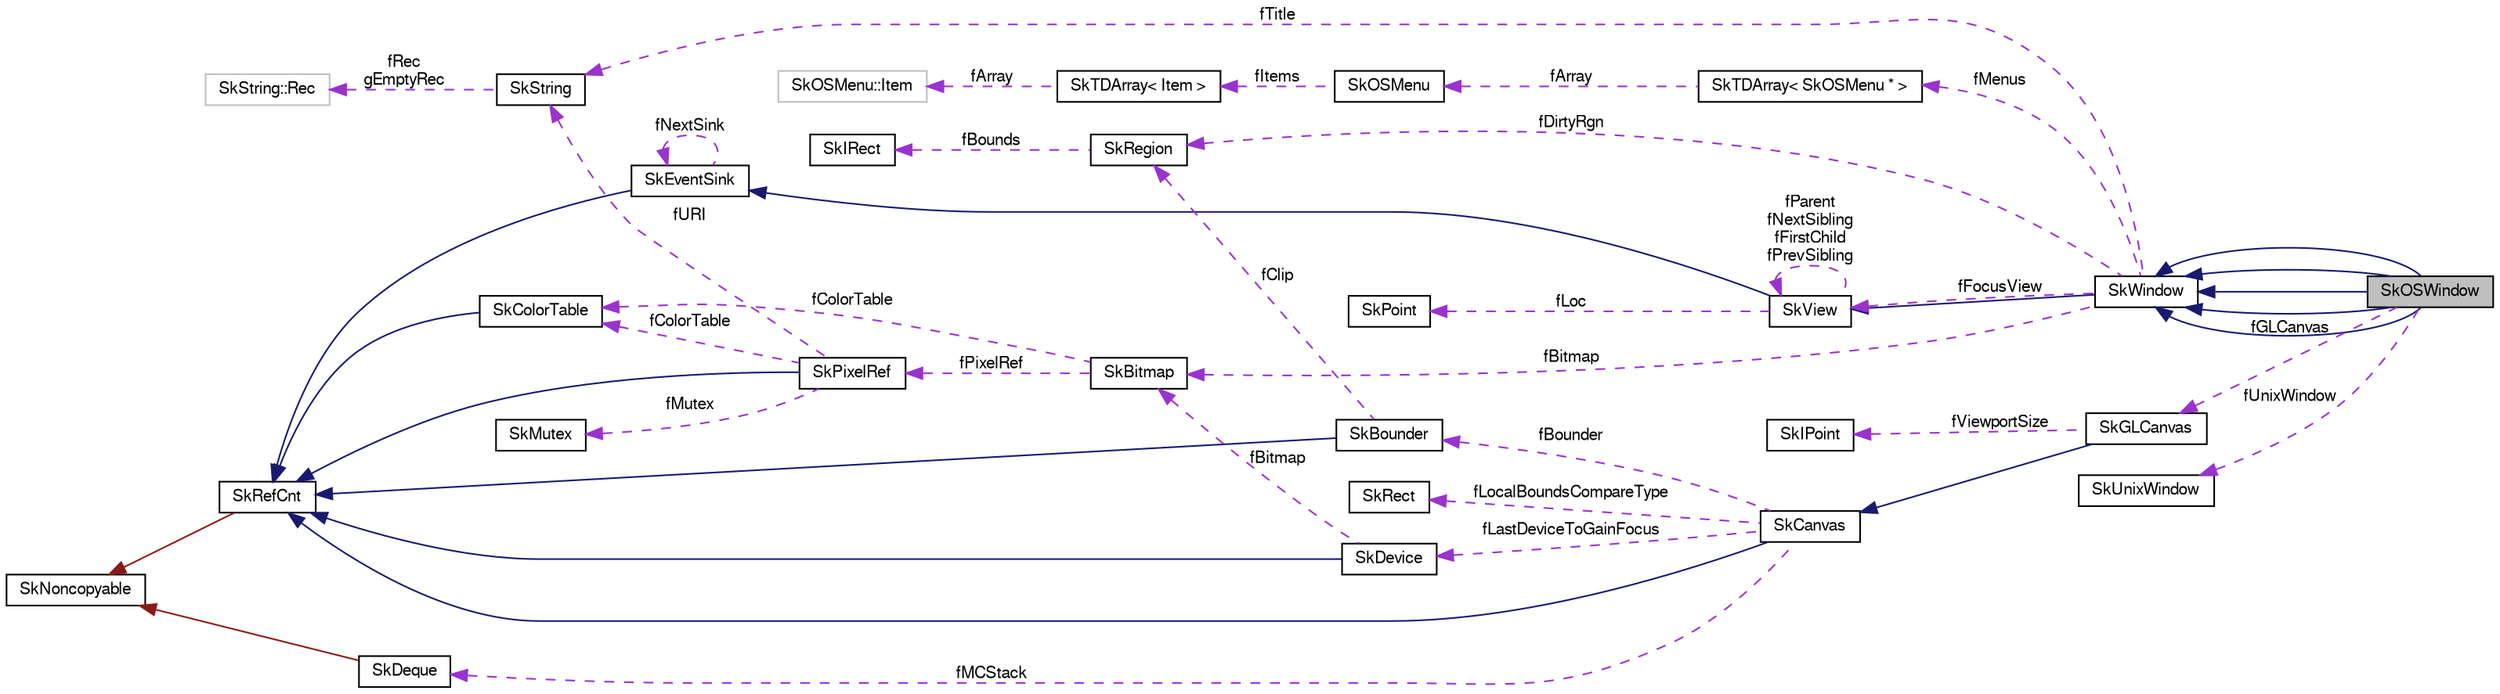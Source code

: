 digraph G
{
  edge [fontname="FreeSans",fontsize="10",labelfontname="FreeSans",labelfontsize="10"];
  node [fontname="FreeSans",fontsize="10",shape=record];
  rankdir=LR;
  Node1 [label="SkOSWindow",height=0.2,width=0.4,color="black", fillcolor="grey75", style="filled" fontcolor="black"];
  Node2 -> Node1 [dir=back,color="midnightblue",fontsize="10",style="solid",fontname="FreeSans"];
  Node2 [label="SkWindow",height=0.2,width=0.4,color="black", fillcolor="white", style="filled",URL="$class_sk_window.html"];
  Node3 -> Node2 [dir=back,color="midnightblue",fontsize="10",style="solid",fontname="FreeSans"];
  Node3 [label="SkView",height=0.2,width=0.4,color="black", fillcolor="white", style="filled",URL="$class_sk_view.html"];
  Node4 -> Node3 [dir=back,color="midnightblue",fontsize="10",style="solid",fontname="FreeSans"];
  Node4 [label="SkEventSink",height=0.2,width=0.4,color="black", fillcolor="white", style="filled",URL="$class_sk_event_sink.html"];
  Node5 -> Node4 [dir=back,color="midnightblue",fontsize="10",style="solid",fontname="FreeSans"];
  Node5 [label="SkRefCnt",height=0.2,width=0.4,color="black", fillcolor="white", style="filled",URL="$class_sk_ref_cnt.html"];
  Node6 -> Node5 [dir=back,color="firebrick4",fontsize="10",style="solid",fontname="FreeSans"];
  Node6 [label="SkNoncopyable",height=0.2,width=0.4,color="black", fillcolor="white", style="filled",URL="$class_sk_noncopyable.html"];
  Node4 -> Node4 [dir=back,color="darkorchid3",fontsize="10",style="dashed",label="fNextSink",fontname="FreeSans"];
  Node3 -> Node3 [dir=back,color="darkorchid3",fontsize="10",style="dashed",label="fParent\nfNextSibling\nfFirstChild\nfPrevSibling",fontname="FreeSans"];
  Node7 -> Node3 [dir=back,color="darkorchid3",fontsize="10",style="dashed",label="fLoc",fontname="FreeSans"];
  Node7 [label="SkPoint",height=0.2,width=0.4,color="black", fillcolor="white", style="filled",URL="$struct_sk_point.html"];
  Node8 -> Node2 [dir=back,color="darkorchid3",fontsize="10",style="dashed",label="fDirtyRgn",fontname="FreeSans"];
  Node8 [label="SkRegion",height=0.2,width=0.4,color="black", fillcolor="white", style="filled",URL="$class_sk_region.html"];
  Node9 -> Node8 [dir=back,color="darkorchid3",fontsize="10",style="dashed",label="fBounds",fontname="FreeSans"];
  Node9 [label="SkIRect",height=0.2,width=0.4,color="black", fillcolor="white", style="filled",URL="$struct_sk_i_rect.html"];
  Node10 -> Node2 [dir=back,color="darkorchid3",fontsize="10",style="dashed",label="fBitmap",fontname="FreeSans"];
  Node10 [label="SkBitmap",height=0.2,width=0.4,color="black", fillcolor="white", style="filled",URL="$class_sk_bitmap.html"];
  Node11 -> Node10 [dir=back,color="darkorchid3",fontsize="10",style="dashed",label="fColorTable",fontname="FreeSans"];
  Node11 [label="SkColorTable",height=0.2,width=0.4,color="black", fillcolor="white", style="filled",URL="$class_sk_color_table.html"];
  Node5 -> Node11 [dir=back,color="midnightblue",fontsize="10",style="solid",fontname="FreeSans"];
  Node12 -> Node10 [dir=back,color="darkorchid3",fontsize="10",style="dashed",label="fPixelRef",fontname="FreeSans"];
  Node12 [label="SkPixelRef",height=0.2,width=0.4,color="black", fillcolor="white", style="filled",URL="$class_sk_pixel_ref.html"];
  Node5 -> Node12 [dir=back,color="midnightblue",fontsize="10",style="solid",fontname="FreeSans"];
  Node11 -> Node12 [dir=back,color="darkorchid3",fontsize="10",style="dashed",label="fColorTable",fontname="FreeSans"];
  Node13 -> Node12 [dir=back,color="darkorchid3",fontsize="10",style="dashed",label="fMutex",fontname="FreeSans"];
  Node13 [label="SkMutex",height=0.2,width=0.4,color="black", fillcolor="white", style="filled",URL="$class_sk_mutex.html"];
  Node14 -> Node12 [dir=back,color="darkorchid3",fontsize="10",style="dashed",label="fURI",fontname="FreeSans"];
  Node14 [label="SkString",height=0.2,width=0.4,color="black", fillcolor="white", style="filled",URL="$class_sk_string.html"];
  Node15 -> Node14 [dir=back,color="darkorchid3",fontsize="10",style="dashed",label="fRec\ngEmptyRec",fontname="FreeSans"];
  Node15 [label="SkString::Rec",height=0.2,width=0.4,color="grey75", fillcolor="white", style="filled"];
  Node16 -> Node2 [dir=back,color="darkorchid3",fontsize="10",style="dashed",label="fMenus",fontname="FreeSans"];
  Node16 [label="SkTDArray\< SkOSMenu * \>",height=0.2,width=0.4,color="black", fillcolor="white", style="filled",URL="$class_sk_t_d_array.html"];
  Node17 -> Node16 [dir=back,color="darkorchid3",fontsize="10",style="dashed",label="fArray",fontname="FreeSans"];
  Node17 [label="SkOSMenu",height=0.2,width=0.4,color="black", fillcolor="white", style="filled",URL="$class_sk_o_s_menu.html"];
  Node18 -> Node17 [dir=back,color="darkorchid3",fontsize="10",style="dashed",label="fItems",fontname="FreeSans"];
  Node18 [label="SkTDArray\< Item \>",height=0.2,width=0.4,color="black", fillcolor="white", style="filled",URL="$class_sk_t_d_array.html"];
  Node19 -> Node18 [dir=back,color="darkorchid3",fontsize="10",style="dashed",label="fArray",fontname="FreeSans"];
  Node19 [label="SkOSMenu::Item",height=0.2,width=0.4,color="grey75", fillcolor="white", style="filled"];
  Node3 -> Node2 [dir=back,color="darkorchid3",fontsize="10",style="dashed",label="fFocusView",fontname="FreeSans"];
  Node14 -> Node2 [dir=back,color="darkorchid3",fontsize="10",style="dashed",label="fTitle",fontname="FreeSans"];
  Node2 -> Node1 [dir=back,color="midnightblue",fontsize="10",style="solid",fontname="FreeSans"];
  Node2 -> Node1 [dir=back,color="midnightblue",fontsize="10",style="solid",fontname="FreeSans"];
  Node2 -> Node1 [dir=back,color="midnightblue",fontsize="10",style="solid",fontname="FreeSans"];
  Node2 -> Node1 [dir=back,color="midnightblue",fontsize="10",style="solid",fontname="FreeSans"];
  Node20 -> Node1 [dir=back,color="darkorchid3",fontsize="10",style="dashed",label="fGLCanvas",fontname="FreeSans"];
  Node20 [label="SkGLCanvas",height=0.2,width=0.4,color="black", fillcolor="white", style="filled",URL="$class_sk_g_l_canvas.html"];
  Node21 -> Node20 [dir=back,color="midnightblue",fontsize="10",style="solid",fontname="FreeSans"];
  Node21 [label="SkCanvas",height=0.2,width=0.4,color="black", fillcolor="white", style="filled",URL="$class_sk_canvas.html"];
  Node5 -> Node21 [dir=back,color="midnightblue",fontsize="10",style="solid",fontname="FreeSans"];
  Node22 -> Node21 [dir=back,color="darkorchid3",fontsize="10",style="dashed",label="fLastDeviceToGainFocus",fontname="FreeSans"];
  Node22 [label="SkDevice",height=0.2,width=0.4,color="black", fillcolor="white", style="filled",URL="$class_sk_device.html"];
  Node5 -> Node22 [dir=back,color="midnightblue",fontsize="10",style="solid",fontname="FreeSans"];
  Node10 -> Node22 [dir=back,color="darkorchid3",fontsize="10",style="dashed",label="fBitmap",fontname="FreeSans"];
  Node23 -> Node21 [dir=back,color="darkorchid3",fontsize="10",style="dashed",label="fMCStack",fontname="FreeSans"];
  Node23 [label="SkDeque",height=0.2,width=0.4,color="black", fillcolor="white", style="filled",URL="$class_sk_deque.html"];
  Node6 -> Node23 [dir=back,color="firebrick4",fontsize="10",style="solid",fontname="FreeSans"];
  Node24 -> Node21 [dir=back,color="darkorchid3",fontsize="10",style="dashed",label="fLocalBoundsCompareType",fontname="FreeSans"];
  Node24 [label="SkRect",height=0.2,width=0.4,color="black", fillcolor="white", style="filled",URL="$struct_sk_rect.html"];
  Node25 -> Node21 [dir=back,color="darkorchid3",fontsize="10",style="dashed",label="fBounder",fontname="FreeSans"];
  Node25 [label="SkBounder",height=0.2,width=0.4,color="black", fillcolor="white", style="filled",URL="$class_sk_bounder.html"];
  Node5 -> Node25 [dir=back,color="midnightblue",fontsize="10",style="solid",fontname="FreeSans"];
  Node8 -> Node25 [dir=back,color="darkorchid3",fontsize="10",style="dashed",label="fClip",fontname="FreeSans"];
  Node26 -> Node20 [dir=back,color="darkorchid3",fontsize="10",style="dashed",label="fViewportSize",fontname="FreeSans"];
  Node26 [label="SkIPoint",height=0.2,width=0.4,color="black", fillcolor="white", style="filled",URL="$struct_sk_i_point.html"];
  Node27 -> Node1 [dir=back,color="darkorchid3",fontsize="10",style="dashed",label="fUnixWindow",fontname="FreeSans"];
  Node27 [label="SkUnixWindow",height=0.2,width=0.4,color="black", fillcolor="white", style="filled",URL="$struct_sk_unix_window.html"];
}

